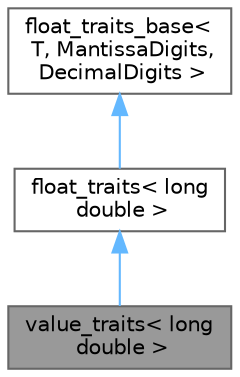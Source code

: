 digraph "value_traits&lt; long double &gt;"
{
 // LATEX_PDF_SIZE
  bgcolor="transparent";
  edge [fontname=Helvetica,fontsize=10,labelfontname=Helvetica,labelfontsize=10];
  node [fontname=Helvetica,fontsize=10,shape=box,height=0.2,width=0.4];
  Node1 [id="Node000001",label="value_traits\< long\l double \>",height=0.2,width=0.4,color="gray40", fillcolor="grey60", style="filled", fontcolor="black",tooltip=" "];
  Node2 -> Node1 [id="edge3_Node000001_Node000002",dir="back",color="steelblue1",style="solid",tooltip=" "];
  Node2 [id="Node000002",label="float_traits\< long\l double \>",height=0.2,width=0.4,color="gray40", fillcolor="white", style="filled",URL="$structfloat__traits.html",tooltip=" "];
  Node3 -> Node2 [id="edge4_Node000002_Node000003",dir="back",color="steelblue1",style="solid",tooltip=" "];
  Node3 [id="Node000003",label="float_traits_base\<\l T, MantissaDigits,\l DecimalDigits \>",height=0.2,width=0.4,color="gray40", fillcolor="white", style="filled",URL="$structfloat__traits__base.html",tooltip=" "];
}
